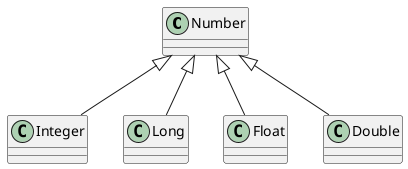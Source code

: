 @startuml
'https://plantuml.com/ko/sequence-diagram'

class Number
class Integer extends Number
class Long extends Number
class Float extends Number
class Double extends Number

@enduml